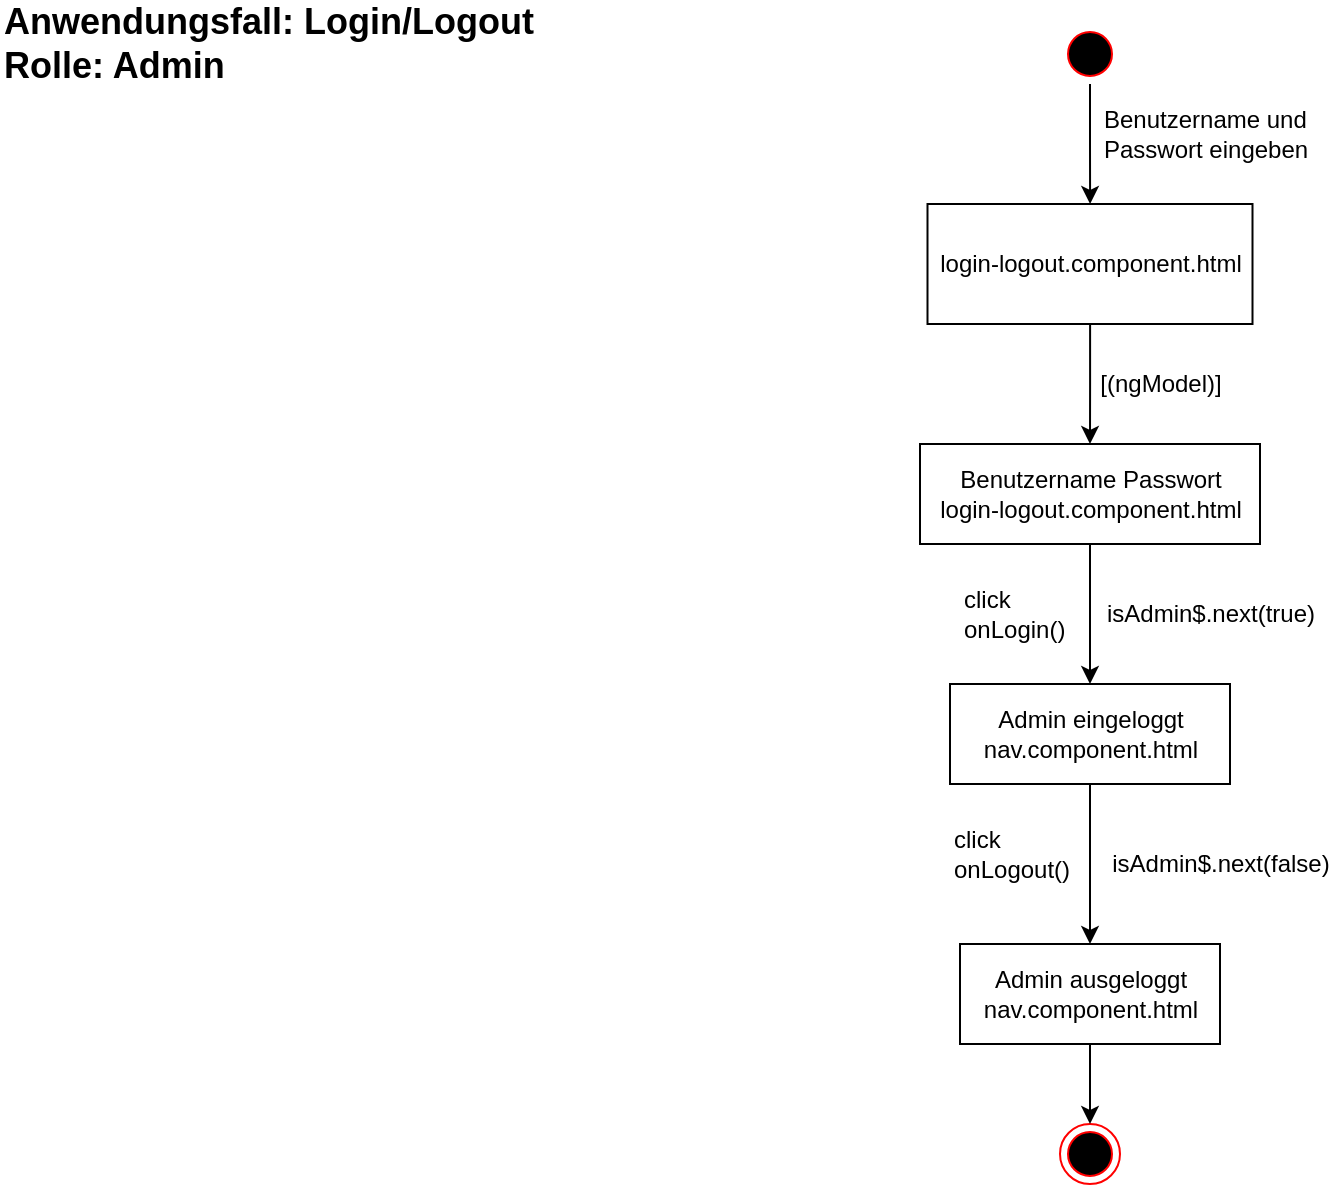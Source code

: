 <mxfile version="14.7.4" type="device"><diagram name="Page-1" id="e7e014a7-5840-1c2e-5031-d8a46d1fe8dd"><mxGraphModel dx="1422" dy="794" grid="1" gridSize="10" guides="1" tooltips="1" connect="1" arrows="1" fold="1" page="1" pageScale="1" pageWidth="1169" pageHeight="826" background="none" math="0" shadow="0"><root><mxCell id="0"/><mxCell id="1" parent="0"/><mxCell id="IpSSEM6u3Dd4krG5sZX6-43" style="edgeStyle=orthogonalEdgeStyle;rounded=0;orthogonalLoop=1;jettySize=auto;html=1;" parent="1" source="IpSSEM6u3Dd4krG5sZX6-41" target="IpSSEM6u3Dd4krG5sZX6-42" edge="1"><mxGeometry relative="1" as="geometry"/></mxCell><mxCell id="IpSSEM6u3Dd4krG5sZX6-41" value="" style="ellipse;html=1;shape=startState;fillColor=#000000;strokeColor=#ff0000;" parent="1" vertex="1"><mxGeometry x="550" y="70" width="30" height="30" as="geometry"/></mxCell><mxCell id="IpSSEM6u3Dd4krG5sZX6-46" style="edgeStyle=orthogonalEdgeStyle;rounded=0;orthogonalLoop=1;jettySize=auto;html=1;entryX=0.5;entryY=0;entryDx=0;entryDy=0;" parent="1" source="IpSSEM6u3Dd4krG5sZX6-42" target="IpSSEM6u3Dd4krG5sZX6-47" edge="1"><mxGeometry relative="1" as="geometry"><mxPoint x="565" y="270" as="targetPoint"/></mxGeometry></mxCell><mxCell id="IpSSEM6u3Dd4krG5sZX6-42" value="login-logout.component.html" style="rounded=0;whiteSpace=wrap;html=1;" parent="1" vertex="1"><mxGeometry x="483.75" y="160" width="162.5" height="60" as="geometry"/></mxCell><mxCell id="IpSSEM6u3Dd4krG5sZX6-44" value="Benutzername und &lt;br&gt;Passwort eingeben" style="text;html=1;align=left;verticalAlign=middle;resizable=0;points=[];autosize=1;strokeColor=none;" parent="1" vertex="1"><mxGeometry x="570" y="110" width="120" height="30" as="geometry"/></mxCell><mxCell id="IpSSEM6u3Dd4krG5sZX6-50" style="edgeStyle=orthogonalEdgeStyle;rounded=0;orthogonalLoop=1;jettySize=auto;html=1;entryX=0.5;entryY=0;entryDx=0;entryDy=0;" parent="1" source="IpSSEM6u3Dd4krG5sZX6-47" target="IpSSEM6u3Dd4krG5sZX6-49" edge="1"><mxGeometry relative="1" as="geometry"/></mxCell><mxCell id="IpSSEM6u3Dd4krG5sZX6-47" value="Benutzername Passwort&lt;br&gt;login-logout.component.html" style="html=1;" parent="1" vertex="1"><mxGeometry x="480" y="280" width="170" height="50" as="geometry"/></mxCell><mxCell id="IpSSEM6u3Dd4krG5sZX6-48" value="[(ngModel)]" style="text;html=1;align=center;verticalAlign=middle;resizable=0;points=[];autosize=1;strokeColor=none;" parent="1" vertex="1"><mxGeometry x="560" y="240" width="80" height="20" as="geometry"/></mxCell><mxCell id="IpSSEM6u3Dd4krG5sZX6-57" style="edgeStyle=orthogonalEdgeStyle;rounded=0;orthogonalLoop=1;jettySize=auto;html=1;" parent="1" source="IpSSEM6u3Dd4krG5sZX6-49" target="IpSSEM6u3Dd4krG5sZX6-55" edge="1"><mxGeometry relative="1" as="geometry"/></mxCell><mxCell id="IpSSEM6u3Dd4krG5sZX6-49" value="Admin eingeloggt&lt;br&gt;nav.component.html" style="html=1;" parent="1" vertex="1"><mxGeometry x="495" y="400" width="140" height="50" as="geometry"/></mxCell><mxCell id="IpSSEM6u3Dd4krG5sZX6-51" value="click&lt;br&gt;onLogin()" style="text;html=1;align=left;verticalAlign=middle;resizable=0;points=[];autosize=1;strokeColor=none;" parent="1" vertex="1"><mxGeometry x="500" y="350" width="70" height="30" as="geometry"/></mxCell><mxCell id="IpSSEM6u3Dd4krG5sZX6-52" value="" style="ellipse;html=1;shape=endState;fillColor=#000000;strokeColor=#ff0000;" parent="1" vertex="1"><mxGeometry x="550" y="620" width="30" height="30" as="geometry"/></mxCell><mxCell id="IpSSEM6u3Dd4krG5sZX6-59" style="edgeStyle=orthogonalEdgeStyle;rounded=0;orthogonalLoop=1;jettySize=auto;html=1;" parent="1" source="IpSSEM6u3Dd4krG5sZX6-55" target="IpSSEM6u3Dd4krG5sZX6-52" edge="1"><mxGeometry relative="1" as="geometry"/></mxCell><mxCell id="IpSSEM6u3Dd4krG5sZX6-55" value="Admin ausgeloggt&lt;br&gt;nav.component.html" style="html=1;" parent="1" vertex="1"><mxGeometry x="500" y="530" width="130" height="50" as="geometry"/></mxCell><mxCell id="IpSSEM6u3Dd4krG5sZX6-56" value="isAdmin$.next(true)" style="text;html=1;align=center;verticalAlign=middle;resizable=0;points=[];autosize=1;strokeColor=none;" parent="1" vertex="1"><mxGeometry x="565" y="355" width="120" height="20" as="geometry"/></mxCell><mxCell id="IpSSEM6u3Dd4krG5sZX6-58" value="click&lt;br&gt;&lt;div&gt;&lt;span&gt;onLogout()&lt;/span&gt;&lt;/div&gt;" style="text;html=1;align=left;verticalAlign=middle;resizable=0;points=[];autosize=1;strokeColor=none;" parent="1" vertex="1"><mxGeometry x="495" y="470" width="70" height="30" as="geometry"/></mxCell><mxCell id="IpSSEM6u3Dd4krG5sZX6-60" value="isAdmin$.next(false)" style="text;html=1;align=center;verticalAlign=middle;resizable=0;points=[];autosize=1;strokeColor=none;" parent="1" vertex="1"><mxGeometry x="570" y="480" width="120" height="20" as="geometry"/></mxCell><mxCell id="HrTrjOX0N_pc5FwTw-DU-1" value="&lt;div&gt;&lt;b style=&quot;font-size: 18px&quot;&gt;Anwendungsfall: Login/Logout&lt;/b&gt;&lt;/div&gt;&lt;font style=&quot;font-size: 18px&quot;&gt;&lt;b&gt;Rolle: Admin&lt;/b&gt;&lt;/font&gt;" style="text;html=1;align=left;verticalAlign=middle;resizable=0;points=[];autosize=1;strokeColor=none;" vertex="1" parent="1"><mxGeometry x="20" y="60" width="280" height="40" as="geometry"/></mxCell></root></mxGraphModel></diagram></mxfile>